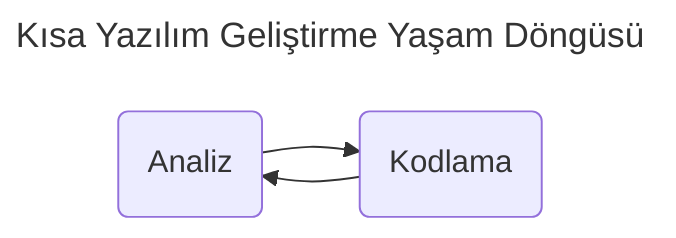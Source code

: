 ---
title: Kısa Yazılım Geliştirme Yaşam Döngüsü
---
flowchart LR
    Y(Analiz) --> C(Kodlama)
    C --> Y